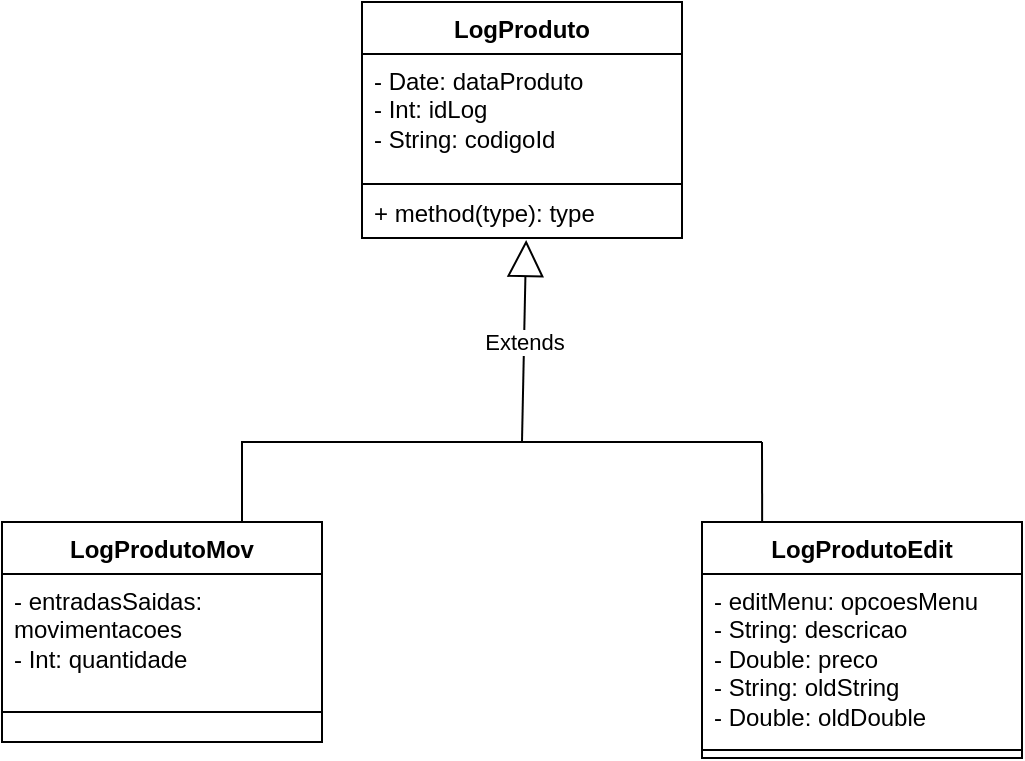 <mxfile version="24.4.13" type="device">
  <diagram id="C5RBs43oDa-KdzZeNtuy" name="Page-1">
    <mxGraphModel dx="880" dy="532" grid="1" gridSize="10" guides="1" tooltips="1" connect="1" arrows="1" fold="1" page="1" pageScale="1" pageWidth="827" pageHeight="1169" math="0" shadow="0">
      <root>
        <mxCell id="WIyWlLk6GJQsqaUBKTNV-0" />
        <mxCell id="WIyWlLk6GJQsqaUBKTNV-1" parent="WIyWlLk6GJQsqaUBKTNV-0" />
        <mxCell id="gxxpj2uwGckLkyKRPyuZ-0" value="LogProduto" style="swimlane;fontStyle=1;align=center;verticalAlign=top;childLayout=stackLayout;horizontal=1;startSize=26;horizontalStack=0;resizeParent=1;resizeParentMax=0;resizeLast=0;collapsible=1;marginBottom=0;whiteSpace=wrap;html=1;" vertex="1" parent="WIyWlLk6GJQsqaUBKTNV-1">
          <mxGeometry x="280" y="40" width="160" height="118" as="geometry">
            <mxRectangle x="280" y="50" width="100" height="30" as="alternateBounds" />
          </mxGeometry>
        </mxCell>
        <mxCell id="gxxpj2uwGckLkyKRPyuZ-1" value="- Date: dataProduto&lt;div&gt;- Int: idLog&lt;/div&gt;&lt;div&gt;- String: codigoId&lt;/div&gt;&lt;div&gt;&lt;br&gt;&lt;/div&gt;" style="text;strokeColor=none;fillColor=none;align=left;verticalAlign=top;spacingLeft=4;spacingRight=4;overflow=hidden;rotatable=0;points=[[0,0.5],[1,0.5]];portConstraint=eastwest;whiteSpace=wrap;html=1;" vertex="1" parent="gxxpj2uwGckLkyKRPyuZ-0">
          <mxGeometry y="26" width="160" height="64" as="geometry" />
        </mxCell>
        <mxCell id="gxxpj2uwGckLkyKRPyuZ-2" value="" style="line;strokeWidth=1;fillColor=none;align=left;verticalAlign=middle;spacingTop=-1;spacingLeft=3;spacingRight=3;rotatable=0;labelPosition=right;points=[];portConstraint=eastwest;strokeColor=inherit;" vertex="1" parent="gxxpj2uwGckLkyKRPyuZ-0">
          <mxGeometry y="90" width="160" height="2" as="geometry" />
        </mxCell>
        <mxCell id="gxxpj2uwGckLkyKRPyuZ-3" value="+ method(type): type" style="text;strokeColor=none;fillColor=none;align=left;verticalAlign=top;spacingLeft=4;spacingRight=4;overflow=hidden;rotatable=0;points=[[0,0.5],[1,0.5]];portConstraint=eastwest;whiteSpace=wrap;html=1;" vertex="1" parent="gxxpj2uwGckLkyKRPyuZ-0">
          <mxGeometry y="92" width="160" height="26" as="geometry" />
        </mxCell>
        <mxCell id="gxxpj2uwGckLkyKRPyuZ-4" value="LogProdutoMov" style="swimlane;fontStyle=1;align=center;verticalAlign=top;childLayout=stackLayout;horizontal=1;startSize=26;horizontalStack=0;resizeParent=1;resizeParentMax=0;resizeLast=0;collapsible=1;marginBottom=0;whiteSpace=wrap;html=1;" vertex="1" parent="WIyWlLk6GJQsqaUBKTNV-1">
          <mxGeometry x="100" y="300" width="160" height="110" as="geometry" />
        </mxCell>
        <mxCell id="gxxpj2uwGckLkyKRPyuZ-5" value="- entradasSaidas: movimentacoes&lt;div&gt;- Int: quantidade&lt;/div&gt;" style="text;strokeColor=none;fillColor=none;align=left;verticalAlign=top;spacingLeft=4;spacingRight=4;overflow=hidden;rotatable=0;points=[[0,0.5],[1,0.5]];portConstraint=eastwest;whiteSpace=wrap;html=1;" vertex="1" parent="gxxpj2uwGckLkyKRPyuZ-4">
          <mxGeometry y="26" width="160" height="54" as="geometry" />
        </mxCell>
        <mxCell id="gxxpj2uwGckLkyKRPyuZ-6" value="" style="line;strokeWidth=1;fillColor=none;align=left;verticalAlign=middle;spacingTop=-1;spacingLeft=3;spacingRight=3;rotatable=0;labelPosition=right;points=[];portConstraint=eastwest;strokeColor=inherit;" vertex="1" parent="gxxpj2uwGckLkyKRPyuZ-4">
          <mxGeometry y="80" width="160" height="30" as="geometry" />
        </mxCell>
        <mxCell id="gxxpj2uwGckLkyKRPyuZ-13" value="" style="endArrow=none;html=1;rounded=0;exitX=0.75;exitY=0;exitDx=0;exitDy=0;" edge="1" parent="WIyWlLk6GJQsqaUBKTNV-1" source="gxxpj2uwGckLkyKRPyuZ-4">
          <mxGeometry width="50" height="50" relative="1" as="geometry">
            <mxPoint x="390" y="300" as="sourcePoint" />
            <mxPoint x="480" y="260" as="targetPoint" />
            <Array as="points">
              <mxPoint x="220" y="260" />
            </Array>
          </mxGeometry>
        </mxCell>
        <mxCell id="gxxpj2uwGckLkyKRPyuZ-8" value="LogProdutoEdit" style="swimlane;fontStyle=1;align=center;verticalAlign=top;childLayout=stackLayout;horizontal=1;startSize=26;horizontalStack=0;resizeParent=1;resizeParentMax=0;resizeLast=0;collapsible=1;marginBottom=0;whiteSpace=wrap;html=1;" vertex="1" parent="WIyWlLk6GJQsqaUBKTNV-1">
          <mxGeometry x="450" y="300" width="160" height="118" as="geometry" />
        </mxCell>
        <mxCell id="gxxpj2uwGckLkyKRPyuZ-9" value="- editMenu: opcoesMenu&lt;div&gt;- String: descricao&lt;/div&gt;&lt;div&gt;- Double: preco&lt;/div&gt;&lt;div&gt;- String: oldString&lt;/div&gt;&lt;div&gt;- Double: oldDouble&lt;/div&gt;" style="text;strokeColor=none;fillColor=none;align=left;verticalAlign=top;spacingLeft=4;spacingRight=4;overflow=hidden;rotatable=0;points=[[0,0.5],[1,0.5]];portConstraint=eastwest;whiteSpace=wrap;html=1;" vertex="1" parent="gxxpj2uwGckLkyKRPyuZ-8">
          <mxGeometry y="26" width="160" height="84" as="geometry" />
        </mxCell>
        <mxCell id="gxxpj2uwGckLkyKRPyuZ-10" value="" style="line;strokeWidth=1;fillColor=none;align=left;verticalAlign=middle;spacingTop=-1;spacingLeft=3;spacingRight=3;rotatable=0;labelPosition=right;points=[];portConstraint=eastwest;strokeColor=inherit;" vertex="1" parent="gxxpj2uwGckLkyKRPyuZ-8">
          <mxGeometry y="110" width="160" height="8" as="geometry" />
        </mxCell>
        <mxCell id="gxxpj2uwGckLkyKRPyuZ-15" value="" style="endArrow=none;html=1;rounded=0;exitX=0.188;exitY=0;exitDx=0;exitDy=0;exitPerimeter=0;" edge="1" parent="WIyWlLk6GJQsqaUBKTNV-1" source="gxxpj2uwGckLkyKRPyuZ-8">
          <mxGeometry width="50" height="50" relative="1" as="geometry">
            <mxPoint x="390" y="300" as="sourcePoint" />
            <mxPoint x="480" y="260" as="targetPoint" />
          </mxGeometry>
        </mxCell>
        <mxCell id="gxxpj2uwGckLkyKRPyuZ-16" value="Extends" style="endArrow=block;endSize=16;endFill=0;html=1;rounded=0;entryX=0.513;entryY=1.038;entryDx=0;entryDy=0;entryPerimeter=0;" edge="1" parent="WIyWlLk6GJQsqaUBKTNV-1" target="gxxpj2uwGckLkyKRPyuZ-3">
          <mxGeometry width="160" relative="1" as="geometry">
            <mxPoint x="360" y="260" as="sourcePoint" />
            <mxPoint x="490" y="280" as="targetPoint" />
          </mxGeometry>
        </mxCell>
      </root>
    </mxGraphModel>
  </diagram>
</mxfile>
